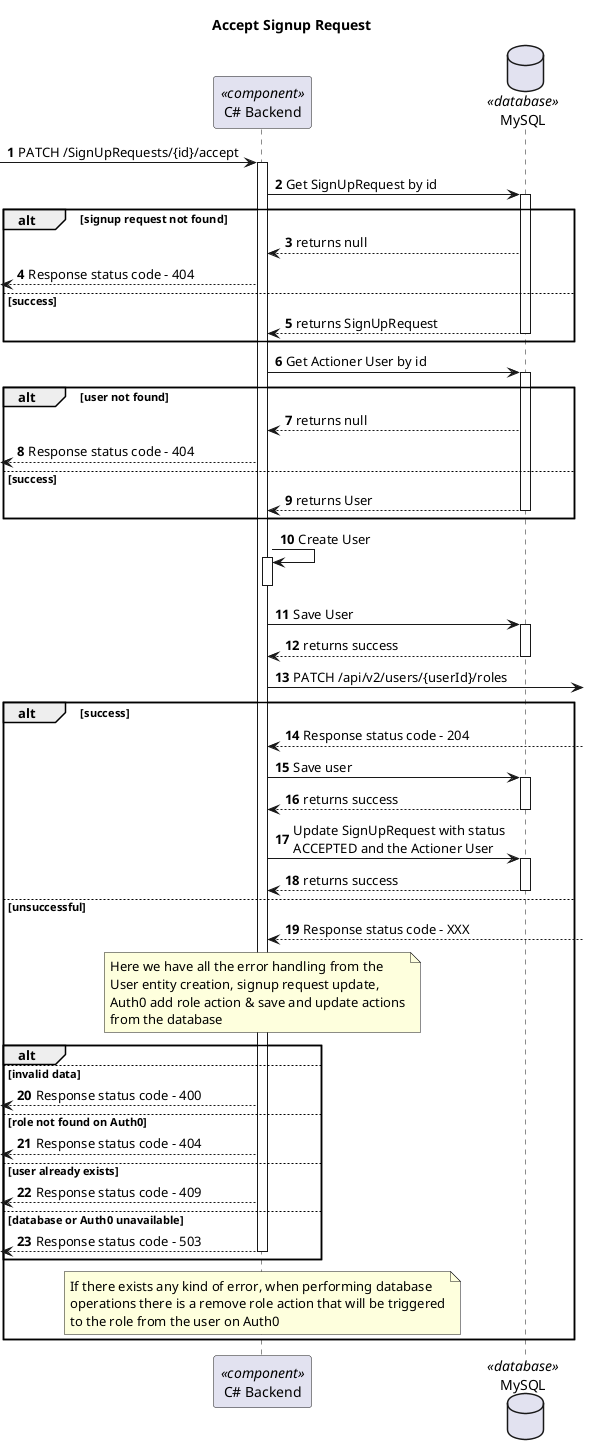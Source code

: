 @startuml Process View - Level 2

autonumber
skinparam packageStyle rect

title Accept Signup Request

participant "C# Backend" as DAM <<component>>
database "MySQL" as DB <<database>>

-> DAM: PATCH /SignUpRequests/{id}/accept
activate DAM
DAM -> DB: Get SignUpRequest by id
activate DB
alt signup request not found
DB --> DAM: returns null
<-- DAM: Response status code - 404
else success
DB --> DAM: returns SignUpRequest
deactivate DB
end

DAM -> DB: Get Actioner User by id
activate DB
alt user not found
DB --> DAM: returns null
<-- DAM: Response status code - 404
else success
DB --> DAM: returns User
deactivate DB
end
DAM -> DAM: Create User
activate DAM
deactivate DAM
DAM -> DB: Save User
activate DB
DB --> DAM: returns success
deactivate DB

DAM -> : PATCH /api/v2/users/{userId}/roles
alt success
DAM <--: Response status code - 204

DAM -> DB: Save user
activate DB
DB --> DAM: returns success
deactivate DB
DAM -> DB: Update SignUpRequest with status \nACCEPTED and the Actioner User
activate DB
DB --> DAM: returns success
deactivate DB


else unsuccessful
DAM <--: Response status code - XXX
note over DAM
Here we have all the error handling from the
User entity creation, signup request update,
Auth0 add role action & save and update actions
from the database
end note

alt
else invalid data
  <-- DAM: Response status code - 400
else role not found on Auth0
 <-- DAM: Response status code - 404
else user already exists
 <-- DAM: Response status code - 409
else database or Auth0 unavailable
 <-- DAM: Response status code - 503
 deactivate DAM
end
note over DAM
If there exists any kind of error, when performing database
operations there is a remove role action that will be triggered
to the role from the user on Auth0
end note
end


@enduml